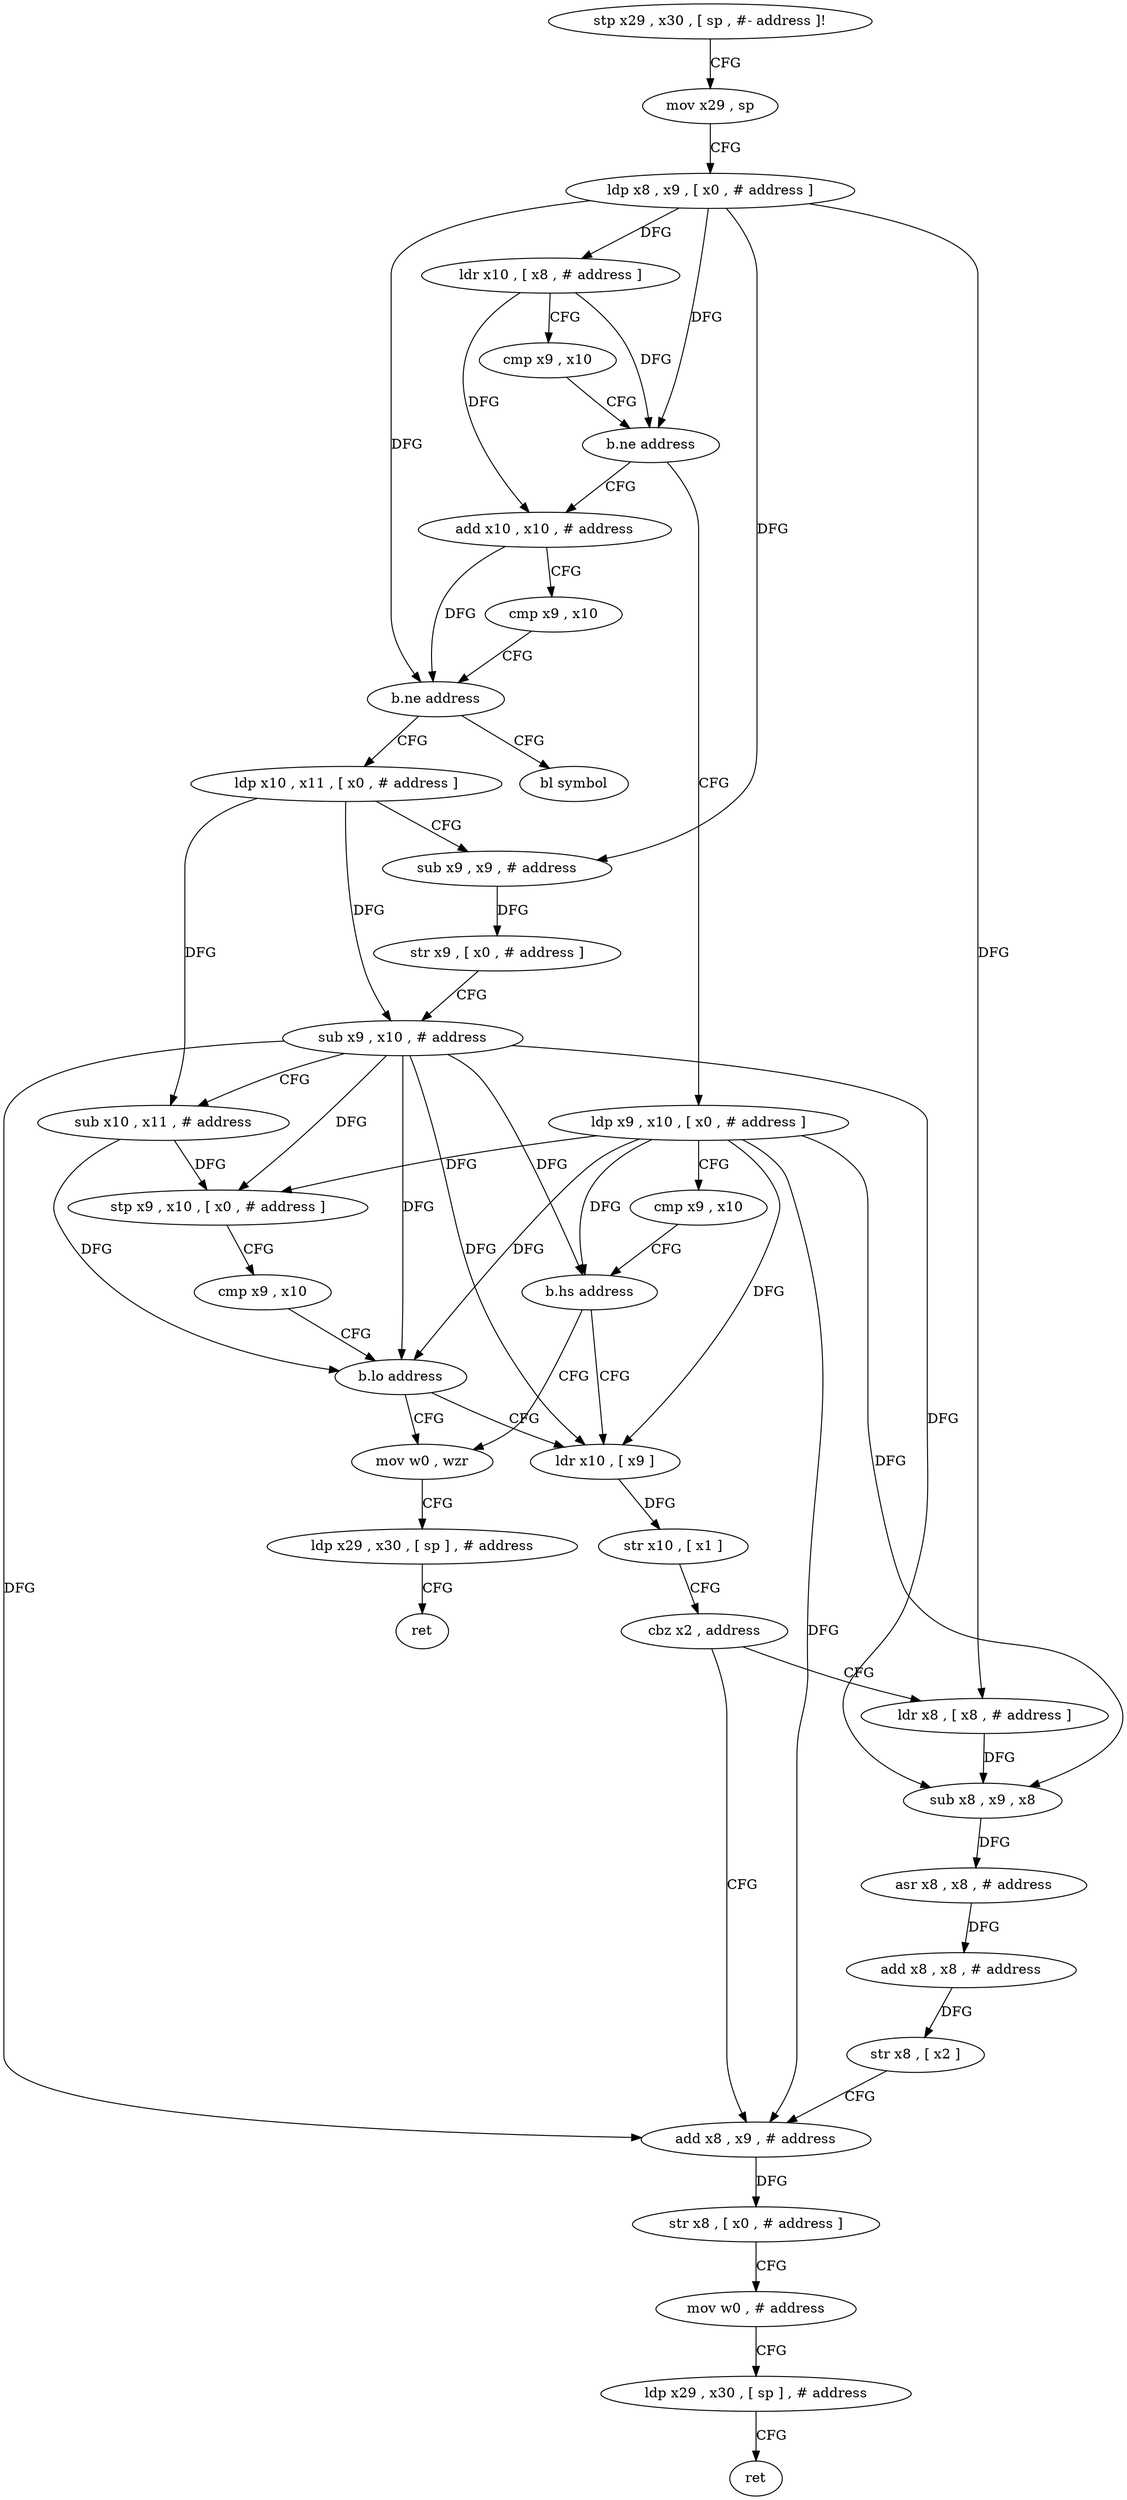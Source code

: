 digraph "func" {
"147232" [label = "stp x29 , x30 , [ sp , #- address ]!" ]
"147236" [label = "mov x29 , sp" ]
"147240" [label = "ldp x8 , x9 , [ x0 , # address ]" ]
"147244" [label = "ldr x10 , [ x8 , # address ]" ]
"147248" [label = "cmp x9 , x10" ]
"147252" [label = "b.ne address" ]
"147320" [label = "add x10 , x10 , # address" ]
"147256" [label = "ldp x9 , x10 , [ x0 , # address ]" ]
"147324" [label = "cmp x9 , x10" ]
"147328" [label = "b.ne address" ]
"147376" [label = "bl symbol" ]
"147332" [label = "ldp x10 , x11 , [ x0 , # address ]" ]
"147260" [label = "cmp x9 , x10" ]
"147264" [label = "b.hs address" ]
"147364" [label = "mov w0 , wzr" ]
"147268" [label = "ldr x10 , [ x9 ]" ]
"147336" [label = "sub x9 , x9 , # address" ]
"147340" [label = "str x9 , [ x0 , # address ]" ]
"147344" [label = "sub x9 , x10 , # address" ]
"147348" [label = "sub x10 , x11 , # address" ]
"147352" [label = "stp x9 , x10 , [ x0 , # address ]" ]
"147356" [label = "cmp x9 , x10" ]
"147360" [label = "b.lo address" ]
"147368" [label = "ldp x29 , x30 , [ sp ] , # address" ]
"147372" [label = "ret" ]
"147272" [label = "str x10 , [ x1 ]" ]
"147276" [label = "cbz x2 , address" ]
"147300" [label = "add x8 , x9 , # address" ]
"147280" [label = "ldr x8 , [ x8 , # address ]" ]
"147304" [label = "str x8 , [ x0 , # address ]" ]
"147308" [label = "mov w0 , # address" ]
"147312" [label = "ldp x29 , x30 , [ sp ] , # address" ]
"147316" [label = "ret" ]
"147284" [label = "sub x8 , x9 , x8" ]
"147288" [label = "asr x8 , x8 , # address" ]
"147292" [label = "add x8 , x8 , # address" ]
"147296" [label = "str x8 , [ x2 ]" ]
"147232" -> "147236" [ label = "CFG" ]
"147236" -> "147240" [ label = "CFG" ]
"147240" -> "147244" [ label = "DFG" ]
"147240" -> "147280" [ label = "DFG" ]
"147240" -> "147252" [ label = "DFG" ]
"147240" -> "147328" [ label = "DFG" ]
"147240" -> "147336" [ label = "DFG" ]
"147244" -> "147248" [ label = "CFG" ]
"147244" -> "147252" [ label = "DFG" ]
"147244" -> "147320" [ label = "DFG" ]
"147248" -> "147252" [ label = "CFG" ]
"147252" -> "147320" [ label = "CFG" ]
"147252" -> "147256" [ label = "CFG" ]
"147320" -> "147324" [ label = "CFG" ]
"147320" -> "147328" [ label = "DFG" ]
"147256" -> "147260" [ label = "CFG" ]
"147256" -> "147264" [ label = "DFG" ]
"147256" -> "147352" [ label = "DFG" ]
"147256" -> "147360" [ label = "DFG" ]
"147256" -> "147268" [ label = "DFG" ]
"147256" -> "147300" [ label = "DFG" ]
"147256" -> "147284" [ label = "DFG" ]
"147324" -> "147328" [ label = "CFG" ]
"147328" -> "147376" [ label = "CFG" ]
"147328" -> "147332" [ label = "CFG" ]
"147332" -> "147336" [ label = "CFG" ]
"147332" -> "147344" [ label = "DFG" ]
"147332" -> "147348" [ label = "DFG" ]
"147260" -> "147264" [ label = "CFG" ]
"147264" -> "147364" [ label = "CFG" ]
"147264" -> "147268" [ label = "CFG" ]
"147364" -> "147368" [ label = "CFG" ]
"147268" -> "147272" [ label = "DFG" ]
"147336" -> "147340" [ label = "DFG" ]
"147340" -> "147344" [ label = "CFG" ]
"147344" -> "147348" [ label = "CFG" ]
"147344" -> "147264" [ label = "DFG" ]
"147344" -> "147352" [ label = "DFG" ]
"147344" -> "147360" [ label = "DFG" ]
"147344" -> "147268" [ label = "DFG" ]
"147344" -> "147300" [ label = "DFG" ]
"147344" -> "147284" [ label = "DFG" ]
"147348" -> "147352" [ label = "DFG" ]
"147348" -> "147360" [ label = "DFG" ]
"147352" -> "147356" [ label = "CFG" ]
"147356" -> "147360" [ label = "CFG" ]
"147360" -> "147268" [ label = "CFG" ]
"147360" -> "147364" [ label = "CFG" ]
"147368" -> "147372" [ label = "CFG" ]
"147272" -> "147276" [ label = "CFG" ]
"147276" -> "147300" [ label = "CFG" ]
"147276" -> "147280" [ label = "CFG" ]
"147300" -> "147304" [ label = "DFG" ]
"147280" -> "147284" [ label = "DFG" ]
"147304" -> "147308" [ label = "CFG" ]
"147308" -> "147312" [ label = "CFG" ]
"147312" -> "147316" [ label = "CFG" ]
"147284" -> "147288" [ label = "DFG" ]
"147288" -> "147292" [ label = "DFG" ]
"147292" -> "147296" [ label = "DFG" ]
"147296" -> "147300" [ label = "CFG" ]
}
